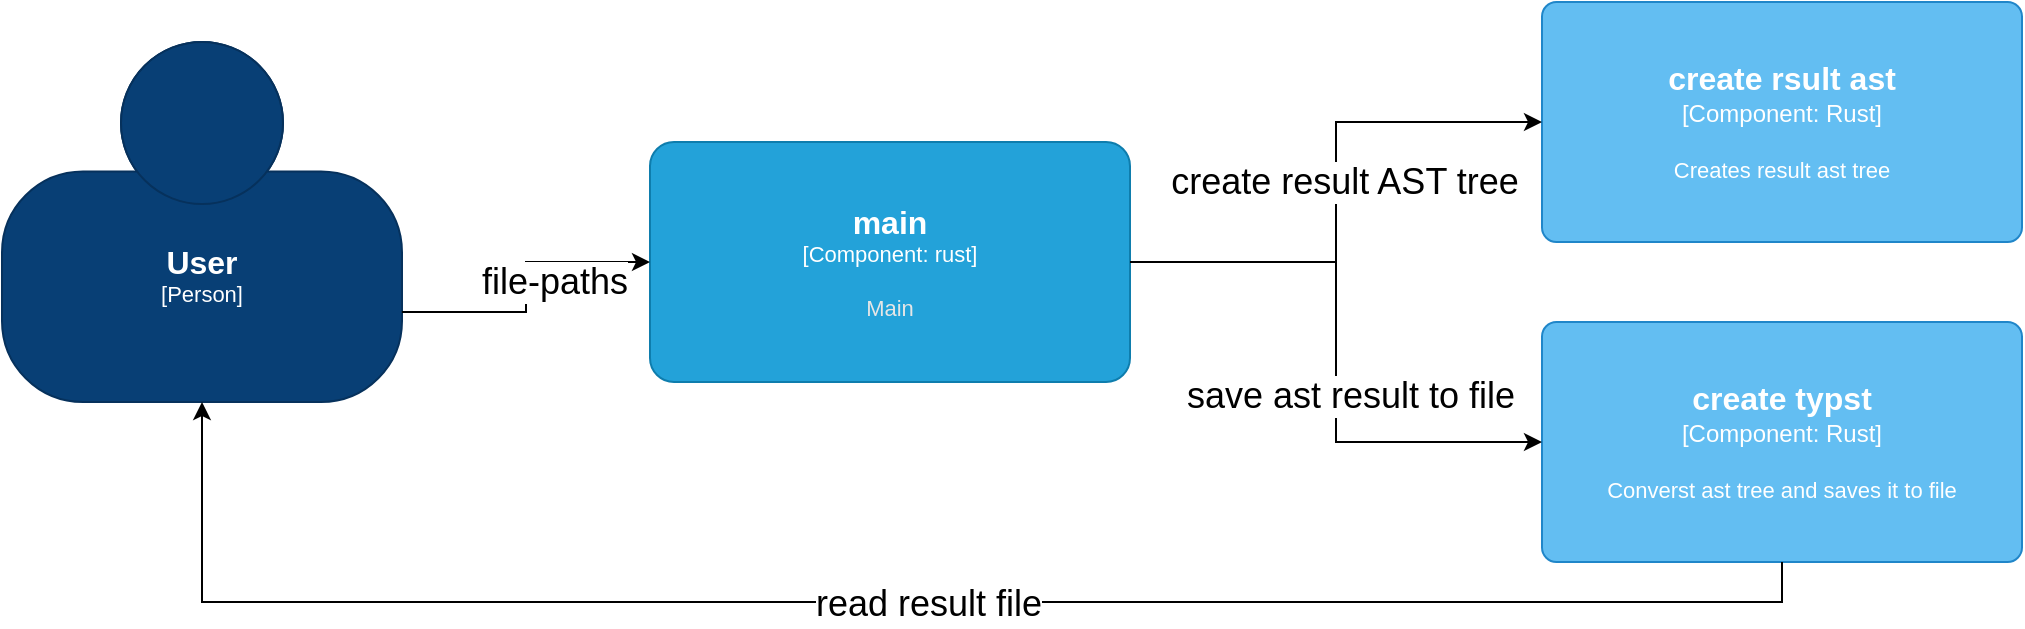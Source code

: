 <mxfile version="22.1.11" type="device">
  <diagram name="Strona-1" id="0E_QQUKD4kUI9pfTHtue">
    <mxGraphModel dx="1914" dy="443" grid="1" gridSize="10" guides="1" tooltips="1" connect="1" arrows="1" fold="1" page="1" pageScale="1" pageWidth="827" pageHeight="1169" math="0" shadow="0">
      <root>
        <mxCell id="0" />
        <mxCell id="1" parent="0" />
        <object placeholders="1" c4Name="main" c4Type="Component" c4Technology="rust" c4Description="Main" label="&lt;font style=&quot;font-size: 16px&quot;&gt;&lt;b&gt;%c4Name%&lt;/b&gt;&lt;/font&gt;&lt;div&gt;[%c4Type%: %c4Technology%]&lt;/div&gt;&lt;br&gt;&lt;div&gt;&lt;font style=&quot;font-size: 11px&quot;&gt;&lt;font color=&quot;#E6E6E6&quot;&gt;%c4Description%&lt;/font&gt;&lt;/div&gt;" id="4Mb1K5eSISfwRHcWNJlU-1">
          <mxCell style="rounded=1;whiteSpace=wrap;html=1;fontSize=11;labelBackgroundColor=none;fillColor=#23A2D9;fontColor=#ffffff;align=center;arcSize=10;strokeColor=#0E7DAD;metaEdit=1;resizable=0;points=[[0.25,0,0],[0.5,0,0],[0.75,0,0],[1,0.25,0],[1,0.5,0],[1,0.75,0],[0.75,1,0],[0.5,1,0],[0.25,1,0],[0,0.75,0],[0,0.5,0],[0,0.25,0]];" vertex="1" parent="1">
            <mxGeometry x="294" y="120" width="240" height="120" as="geometry" />
          </mxCell>
        </object>
        <object placeholders="1" c4Name="User" c4Type="Person" c4Description="" label="&lt;font style=&quot;font-size: 16px&quot;&gt;&lt;b&gt;%c4Name%&lt;/b&gt;&lt;/font&gt;&lt;div&gt;[%c4Type%]&lt;/div&gt;&lt;br&gt;&lt;div&gt;&lt;font style=&quot;font-size: 11px&quot;&gt;&lt;font color=&quot;#cccccc&quot;&gt;%c4Description%&lt;/font&gt;&lt;/div&gt;" id="4Mb1K5eSISfwRHcWNJlU-2">
          <mxCell style="html=1;fontSize=11;dashed=0;whiteSpace=wrap;fillColor=#083F75;strokeColor=#06315C;fontColor=#ffffff;shape=mxgraph.c4.person2;align=center;metaEdit=1;points=[[0.5,0,0],[1,0.5,0],[1,0.75,0],[0.75,1,0],[0.5,1,0],[0.25,1,0],[0,0.75,0],[0,0.5,0]];resizable=0;" vertex="1" parent="1">
            <mxGeometry x="-30" y="70" width="200" height="180" as="geometry" />
          </mxCell>
        </object>
        <mxCell id="4Mb1K5eSISfwRHcWNJlU-3" style="edgeStyle=orthogonalEdgeStyle;rounded=0;orthogonalLoop=1;jettySize=auto;html=1;exitX=1;exitY=0.75;exitDx=0;exitDy=0;exitPerimeter=0;entryX=0;entryY=0.5;entryDx=0;entryDy=0;entryPerimeter=0;" edge="1" parent="1" source="4Mb1K5eSISfwRHcWNJlU-2" target="4Mb1K5eSISfwRHcWNJlU-1">
          <mxGeometry relative="1" as="geometry" />
        </mxCell>
        <mxCell id="4Mb1K5eSISfwRHcWNJlU-4" value="&lt;font style=&quot;font-size: 18px;&quot;&gt;file-paths&lt;/font&gt;" style="edgeLabel;html=1;align=center;verticalAlign=middle;resizable=0;points=[];" vertex="1" connectable="0" parent="4Mb1K5eSISfwRHcWNJlU-3">
          <mxGeometry x="-0.501" y="-2" relative="1" as="geometry">
            <mxPoint x="39" y="-17" as="offset" />
          </mxGeometry>
        </mxCell>
        <object placeholders="1" c4Name="create rsult ast" c4Type="Component" c4Technology="Rust" c4Description="Creates result ast tree" label="&lt;font style=&quot;font-size: 16px&quot;&gt;&lt;b&gt;%c4Name%&lt;/b&gt;&lt;/font&gt;&lt;div&gt;[%c4Type%: %c4Technology%]&lt;/div&gt;&lt;br&gt;&lt;div&gt;&lt;font style=&quot;font-size: 11px&quot;&gt;%c4Description%&lt;/font&gt;&lt;/div&gt;" id="4Mb1K5eSISfwRHcWNJlU-5">
          <mxCell style="rounded=1;whiteSpace=wrap;html=1;labelBackgroundColor=none;fillColor=#63BEF2;fontColor=#ffffff;align=center;arcSize=6;strokeColor=#2086C9;metaEdit=1;resizable=0;points=[[0.25,0,0],[0.5,0,0],[0.75,0,0],[1,0.25,0],[1,0.5,0],[1,0.75,0],[0.75,1,0],[0.5,1,0],[0.25,1,0],[0,0.75,0],[0,0.5,0],[0,0.25,0]];" vertex="1" parent="1">
            <mxGeometry x="740" y="50" width="240" height="120" as="geometry" />
          </mxCell>
        </object>
        <object placeholders="1" c4Name="create typst" c4Type="Component" c4Technology="Rust" c4Description="Converst ast tree and saves it to file" label="&lt;font style=&quot;font-size: 16px&quot;&gt;&lt;b&gt;%c4Name%&lt;/b&gt;&lt;/font&gt;&lt;div&gt;[%c4Type%: %c4Technology%]&lt;/div&gt;&lt;br&gt;&lt;div&gt;&lt;font style=&quot;font-size: 11px&quot;&gt;%c4Description%&lt;/font&gt;&lt;/div&gt;" id="4Mb1K5eSISfwRHcWNJlU-6">
          <mxCell style="rounded=1;whiteSpace=wrap;html=1;labelBackgroundColor=none;fillColor=#63BEF2;fontColor=#ffffff;align=center;arcSize=6;strokeColor=#2086C9;metaEdit=1;resizable=0;points=[[0.25,0,0],[0.5,0,0],[0.75,0,0],[1,0.25,0],[1,0.5,0],[1,0.75,0],[0.75,1,0],[0.5,1,0],[0.25,1,0],[0,0.75,0],[0,0.5,0],[0,0.25,0]];" vertex="1" parent="1">
            <mxGeometry x="740" y="210" width="240" height="120" as="geometry" />
          </mxCell>
        </object>
        <mxCell id="4Mb1K5eSISfwRHcWNJlU-7" style="edgeStyle=orthogonalEdgeStyle;rounded=0;orthogonalLoop=1;jettySize=auto;html=1;entryX=0;entryY=0.5;entryDx=0;entryDy=0;entryPerimeter=0;" edge="1" parent="1" source="4Mb1K5eSISfwRHcWNJlU-1" target="4Mb1K5eSISfwRHcWNJlU-5">
          <mxGeometry relative="1" as="geometry" />
        </mxCell>
        <mxCell id="4Mb1K5eSISfwRHcWNJlU-8" value="&lt;font style=&quot;font-size: 18px;&quot;&gt;create result AST tree&lt;/font&gt;" style="edgeLabel;html=1;align=center;verticalAlign=middle;resizable=0;points=[];" vertex="1" connectable="0" parent="4Mb1K5eSISfwRHcWNJlU-7">
          <mxGeometry x="0.474" y="-2" relative="1" as="geometry">
            <mxPoint x="-27" y="28" as="offset" />
          </mxGeometry>
        </mxCell>
        <mxCell id="4Mb1K5eSISfwRHcWNJlU-9" style="edgeStyle=orthogonalEdgeStyle;rounded=0;orthogonalLoop=1;jettySize=auto;html=1;exitX=1;exitY=0.5;exitDx=0;exitDy=0;exitPerimeter=0;entryX=0;entryY=0.5;entryDx=0;entryDy=0;entryPerimeter=0;" edge="1" parent="1" source="4Mb1K5eSISfwRHcWNJlU-1" target="4Mb1K5eSISfwRHcWNJlU-6">
          <mxGeometry relative="1" as="geometry" />
        </mxCell>
        <mxCell id="4Mb1K5eSISfwRHcWNJlU-10" value="&lt;font style=&quot;font-size: 18px;&quot;&gt;save ast result to file&lt;/font&gt;" style="edgeLabel;html=1;align=center;verticalAlign=middle;resizable=0;points=[];" vertex="1" connectable="0" parent="4Mb1K5eSISfwRHcWNJlU-9">
          <mxGeometry x="0.352" y="1" relative="1" as="geometry">
            <mxPoint y="-22" as="offset" />
          </mxGeometry>
        </mxCell>
        <mxCell id="4Mb1K5eSISfwRHcWNJlU-11" style="edgeStyle=orthogonalEdgeStyle;rounded=0;orthogonalLoop=1;jettySize=auto;html=1;exitX=0.5;exitY=1;exitDx=0;exitDy=0;exitPerimeter=0;entryX=0.5;entryY=1;entryDx=0;entryDy=0;entryPerimeter=0;" edge="1" parent="1" source="4Mb1K5eSISfwRHcWNJlU-6" target="4Mb1K5eSISfwRHcWNJlU-2">
          <mxGeometry relative="1" as="geometry" />
        </mxCell>
        <mxCell id="4Mb1K5eSISfwRHcWNJlU-12" value="&lt;font style=&quot;font-size: 18px;&quot;&gt;read result file&lt;/font&gt;" style="edgeLabel;html=1;align=center;verticalAlign=middle;resizable=0;points=[];" vertex="1" connectable="0" parent="4Mb1K5eSISfwRHcWNJlU-11">
          <mxGeometry x="-0.016" y="1" relative="1" as="geometry">
            <mxPoint as="offset" />
          </mxGeometry>
        </mxCell>
      </root>
    </mxGraphModel>
  </diagram>
</mxfile>
